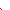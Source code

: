% U+10400 𐐀
beginfig(400) ;
  x_radius := 0.4 * font_size;
  y_radius := 0.5 * font_size;

  numeric half_x;
  half_y := 0.4 * x_height;

  pickup thin_pen;

  path inner_circle_hi, inner_circle_lo;
  inner_circle_hi := fullcircle xscaled (1.2 * x_radius) yscaled (1.2 * y_radius) shifted (0, half_y);
  inner_circle_lo := fullcircle xscaled (1.2 * x_radius) yscaled (1.2 * y_radius) shifted (0, -half_y);
  path top_segment, bottom_segment;
  top_segment := inner_circle_hi cutbefore point 0.2 of inner_circle_hi cutafter point 3.8 of inner_circle_hi;
  bottom_segment := inner_circle_lo;

  draw top_segment;
  draw bottom_segment;

  path inner_shape;
  inner_shape := reverse top_segment
                 .. reverse bottom_segment;

  draw inner_shape;

  path outer_circle;
  outer_circle   := fullcircle xscaled (2 * x_radius) yscaled (2 * y_radius);

  draw outer_circle cutbefore point 0 of outer_circle cutafter point 2 of outer_circle;
  draw outer_circle cutbefore point 6 of outer_circle cutafter point 8 of outer_circle;

  path rhs;
  rhs := %outer_circle cutbefore point 0 of outer_circle cutafter point 2 of outer_circle
           inner_shape cutbefore point 2 of inner_shape cutafter point 7 of inner_shape
         ..  outer_circle cutbefore point 6 of outer_circle cutafter point 8 of outer_circle
         %--  point 2 of inner_circle_hi
         %--  inner_circle_hi cutbefore point 0 of inner_circle_hi cutafter point 2 of inner_circle_hi
         %..  point 8 of outer_circle
         %..  reverse outer_circle cutbefore point 6 of outer_circle cutafter point 8 of outer_circle
         %..  point 6 of inner_circle_lo
         %..  inner_circle_lo cutbefore point 6 of inner_circle_lo cutafter point 8 of inner_circle_lo
         .. cycle
         ;
  show rhs;

  %draw inner_shape cutbefore point 2 of inner_shape cutafter point 7 of inner_shape withcolor red;
  %draw outer_circle cutbefore point 6 of outer_circle cutafter point 8 of outer_circle withcolor green;
  %draw outer_circle cutbefore point 0 of outer_circle cutafter point 2 of outer_circle withcolor blue;
  draw rhs withcolor red;
  %fill rhs;
endfig;
